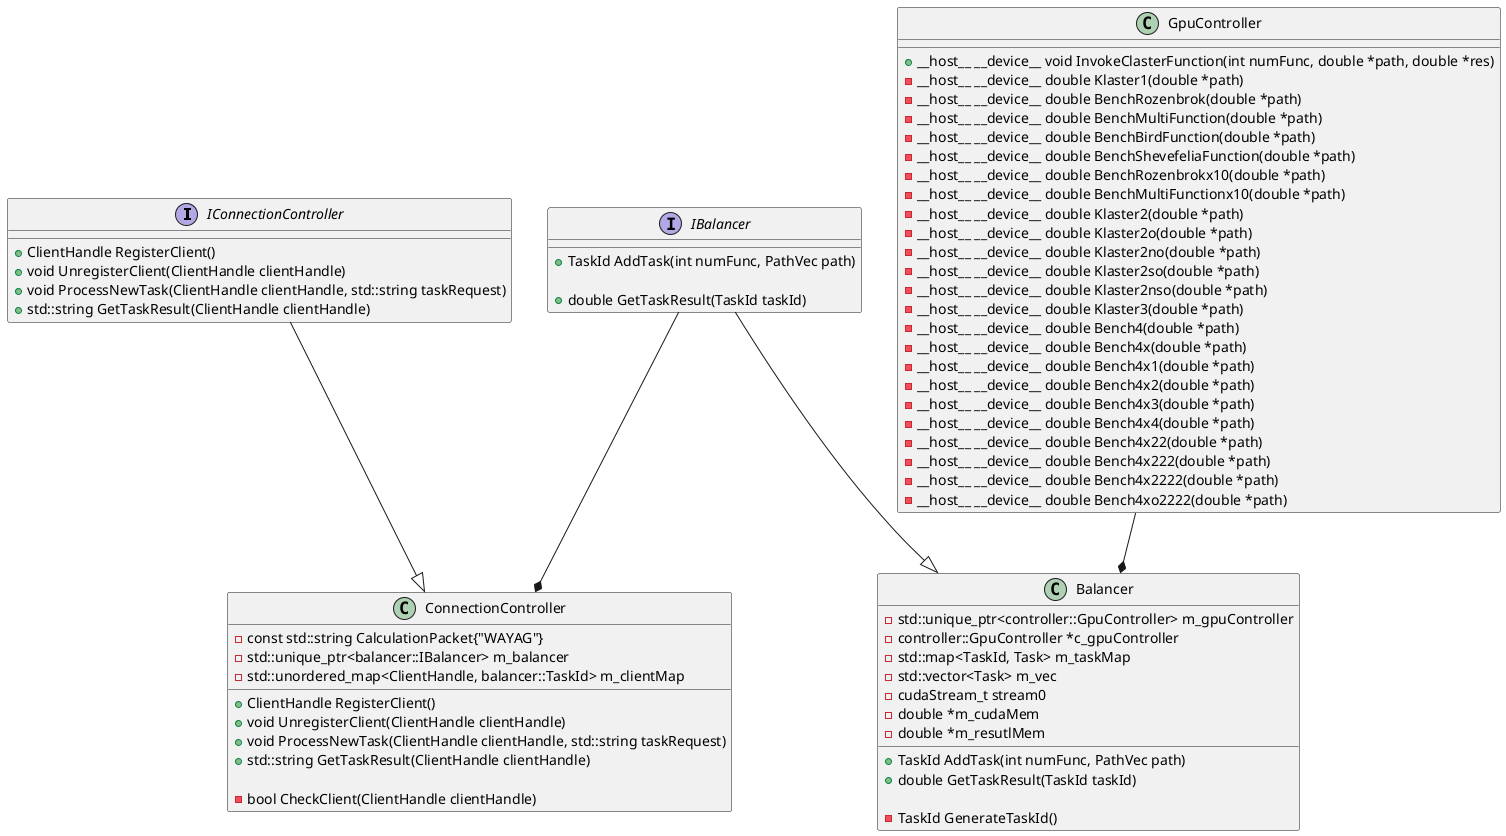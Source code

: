 @startuml classDiagramGpuSide

interface IConnectionController {

  + ClientHandle RegisterClient()
  + void UnregisterClient(ClientHandle clientHandle)
  + void ProcessNewTask(ClientHandle clientHandle, std::string taskRequest)
  + std::string GetTaskResult(ClientHandle clientHandle)
}


class ConnectionController {

  + ClientHandle RegisterClient()
  + void UnregisterClient(ClientHandle clientHandle)
  + void ProcessNewTask(ClientHandle clientHandle, std::string taskRequest)
  + std::string GetTaskResult(ClientHandle clientHandle)

  - bool CheckClient(ClientHandle clientHandle)

  - const std::string СalculationPacket{"WAYAG"}
  - std::unique_ptr<balancer::IBalancer> m_balancer
  - std::unordered_map<ClientHandle, balancer::TaskId> m_clientMap
}

interface IBalancer {

  + TaskId AddTask(int numFunc, PathVec path)

  + double GetTaskResult(TaskId taskId)
}

class Balancer {
  + TaskId AddTask(int numFunc, PathVec path)
  + double GetTaskResult(TaskId taskId)

  - TaskId GenerateTaskId()

  - std::unique_ptr<controller::GpuController> m_gpuController
  - controller::GpuController *c_gpuController
  - std::map<TaskId, Task> m_taskMap
  - std::vector<Task> m_vec
  - cudaStream_t stream0
  - double *m_cudaMem
  - double *m_resutlMem
}

class GpuController {

  + __host__ __device__ void InvokeClasterFunction(int numFunc, double *path, double *res)
  - __host__ __device__ double Klaster1(double *path)
  - __host__ __device__ double BenchRozenbrok(double *path)
  - __host__ __device__ double BenchMultiFunction(double *path)
  - __host__ __device__ double BenchBirdFunction(double *path)
  - __host__ __device__ double BenchShevefeliaFunction(double *path)
  - __host__ __device__ double BenchRozenbrokx10(double *path)
  - __host__ __device__ double BenchMultiFunctionx10(double *path)
  - __host__ __device__ double Klaster2(double *path)
  - __host__ __device__ double Klaster2o(double *path)
  - __host__ __device__ double Klaster2no(double *path)
  - __host__ __device__ double Klaster2so(double *path)
  - __host__ __device__ double Klaster2nso(double *path)
  - __host__ __device__ double Klaster3(double *path)
  - __host__ __device__ double Bench4(double *path)
  - __host__ __device__ double Bench4x(double *path)
  - __host__ __device__ double Bench4x1(double *path)
  - __host__ __device__ double Bench4x2(double *path)
  - __host__ __device__ double Bench4x3(double *path)
  - __host__ __device__ double Bench4x4(double *path)
  - __host__ __device__ double Bench4x22(double *path)
  - __host__ __device__ double Bench4x222(double *path)
  - __host__ __device__ double Bench4x2222(double *path)
  - __host__ __device__ double Bench4xo2222(double *path)

}

IConnectionController --|> ConnectionController
IBalancer --|> Balancer
IBalancer --* ConnectionController
GpuController --* Balancer

@enduml